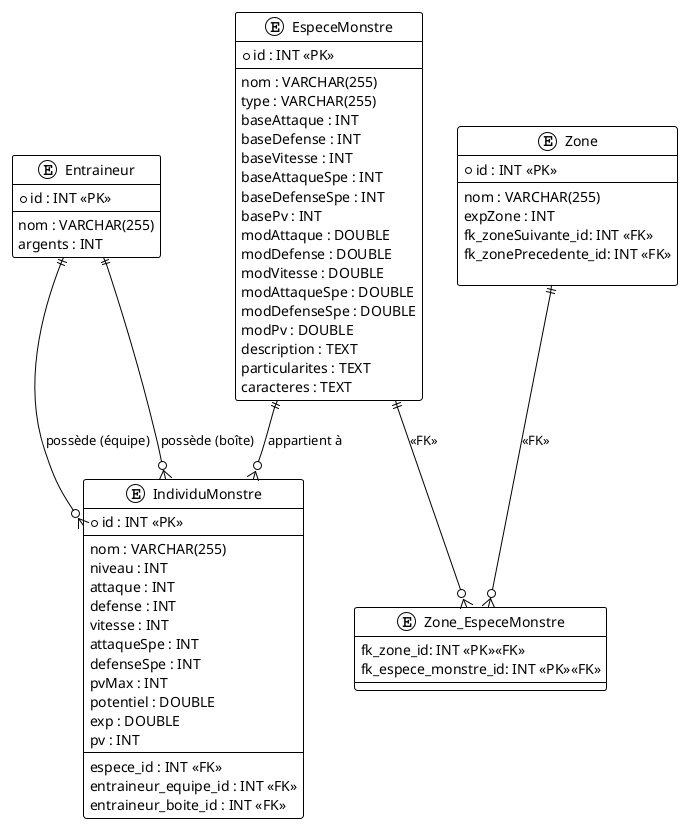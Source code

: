 @startuml
!theme plain
'--------------------------------------------------
' Diagramme ERD - Kotlin Monsters (Sprint 3)
'--------------------------------------------------

entity "Entraineur" as Entraineur {
* id : INT <<PK>>
--
nom : VARCHAR(255)
argents : INT
}

entity "EspeceMonstre" as EspeceMonstre {
  * id : INT <<PK>>
  --
  nom : VARCHAR(255)
  type : VARCHAR(255)
  baseAttaque : INT
  baseDefense : INT
  baseVitesse : INT
  baseAttaqueSpe : INT
  baseDefenseSpe : INT
  basePv : INT
  modAttaque : DOUBLE
  modDefense : DOUBLE
  modVitesse : DOUBLE
  modAttaqueSpe : DOUBLE
  modDefenseSpe : DOUBLE
  modPv : DOUBLE
  description : TEXT
  particularites : TEXT
  caracteres : TEXT
}

entity "Zone" as Zone {
  * id : INT <<PK>>
  --
   nom : VARCHAR(255)
   expZone : INT
   fk_zoneSuivante_id: INT <<FK>>
   fk_zonePrecedente_id: INT <<FK>>

}

entity "Zone_EspeceMonstre" as Zone_EspeceMonstre {
    fk_zone_id: INT <<PK>><<FK>>
    fk_espece_monstre_id: INT <<PK>><<FK>>
}

entity "IndividuMonstre" as IndividuMonstre {
  * id : INT <<PK>>
  --
  nom : VARCHAR(255)
  niveau : INT
  attaque : INT
  defense : INT
  vitesse : INT
  attaqueSpe : INT
  defenseSpe : INT
  pvMax : INT
  potentiel : DOUBLE
  exp : DOUBLE
  pv : INT
  --
  espece_id : INT <<FK>>
  entraineur_equipe_id : INT <<FK>>
  entraineur_boite_id : INT <<FK>>
}

'--------------------------------------------------
' Relations
'--------------------------------------------------

Entraineur ||--o{ IndividuMonstre : "possède (équipe)"
Entraineur ||--o{ IndividuMonstre : "possède (boîte)"
EspeceMonstre ||--o{ IndividuMonstre : "appartient à"
EspeceMonstre ||--o{ Zone_EspeceMonstre : <<FK>>
Zone ||--o{ Zone_EspeceMonstre : <<FK>>

@enduml
